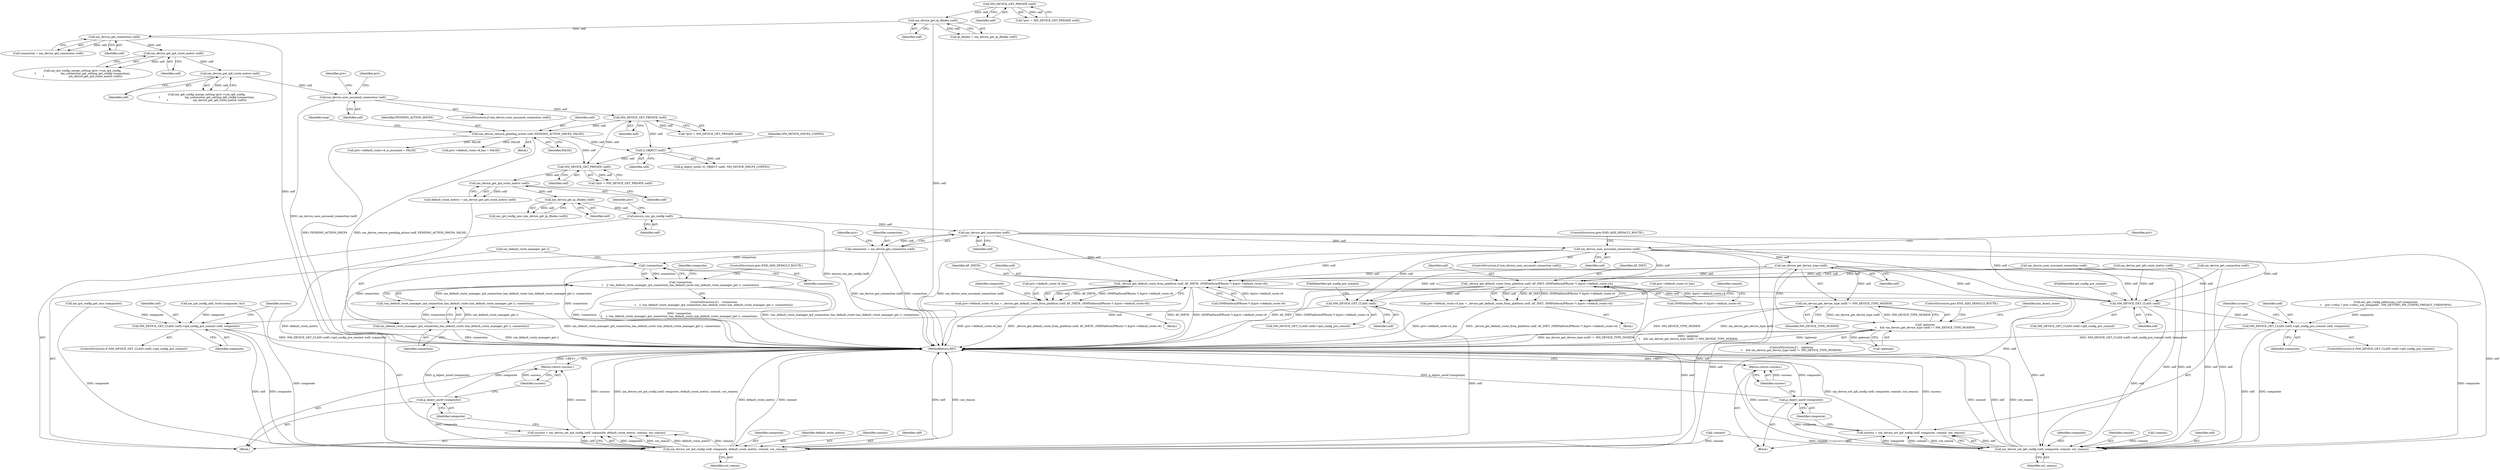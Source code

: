 digraph "0_NetworkManager_d5fc88e573fa58b93034b04d35a2454f5d28cad9@API" {
"1004829" [label="(Call,nm_device_get_connection (self))"];
"1004780" [label="(Call,ensure_con_ipx_config (self))"];
"1004778" [label="(Call,nm_device_get_ip_ifindex (self))"];
"1004758" [label="(Call,nm_device_get_ip4_route_metric (self))"];
"1004749" [label="(Call,NM_DEVICE_GET_PRIVATE (self))"];
"1004715" [label="(Call,nm_device_remove_pending_action (self, PENDING_ACTION_DHCP4, FALSE))"];
"1004691" [label="(Call,NM_DEVICE_GET_PRIVATE (self))"];
"1004668" [label="(Call,nm_device_uses_assumed_connection (self))"];
"1004665" [label="(Call,nm_device_get_ip6_route_metric (self))"];
"1004657" [label="(Call,nm_device_get_ip4_route_metric (self))"];
"1004633" [label="(Call,nm_device_get_connection (self))"];
"1004611" [label="(Call,nm_device_get_ip_ifindex (self))"];
"1004606" [label="(Call,NM_DEVICE_GET_PRIVATE (self))"];
"1004742" [label="(Call,G_OBJECT (self))"];
"1004827" [label="(Call,connection = nm_device_get_connection (self))"];
"1004863" [label="(Call,!connection)"];
"1004862" [label="(Call,!connection\n\t    || !nm_default_route_manager_ip4_connection_has_default_route (nm_default_route_manager_get (), connection))"];
"1004866" [label="(Call,nm_default_route_manager_ip4_connection_has_default_route (nm_default_route_manager_get (), connection))"];
"1004865" [label="(Call,!nm_default_route_manager_ip4_connection_has_default_route (nm_default_route_manager_get (), connection))"];
"1004851" [label="(Call,nm_device_uses_assumed_connection (self))"];
"1004885" [label="(Call,nm_device_get_device_type (self))"];
"1004884" [label="(Call,nm_device_get_device_type (self) != NM_DEVICE_TYPE_MODEM)"];
"1004881" [label="(Call,!gateway\n\t    && nm_device_get_device_type (self) != NM_DEVICE_TYPE_MODEM)"];
"1005005" [label="(Call,_device_get_default_route_from_platform (self, AF_INET, (NMPlatformIPRoute *) &priv->default_route.v4))"];
"1004999" [label="(Call,priv->default_route.v4_has = _device_get_default_route_from_platform (self, AF_INET, (NMPlatformIPRoute *) &priv->default_route.v4))"];
"1005021" [label="(Call,NM_DEVICE_GET_CLASS (self))"];
"1005024" [label="(Call,NM_DEVICE_GET_CLASS (self)->ip4_config_pre_commit (self, composite))"];
"1005029" [label="(Call,nm_device_set_ip4_config (self, composite, default_route_metric, commit, out_reason))"];
"1005027" [label="(Call,success = nm_device_set_ip4_config (self, composite, default_route_metric, commit, out_reason))"];
"1005037" [label="(Return,return success;)"];
"1005035" [label="(Call,g_object_unref (composite))"];
"1006191" [label="(Call,_device_get_default_route_from_platform (self, AF_INET6, (NMPlatformIPRoute *) &priv->default_route.v6))"];
"1006185" [label="(Call,priv->default_route.v6_has = _device_get_default_route_from_platform (self, AF_INET6, (NMPlatformIPRoute *) &priv->default_route.v6))"];
"1006217" [label="(Call,NM_DEVICE_GET_CLASS (self))"];
"1006220" [label="(Call,NM_DEVICE_GET_CLASS (self)->ip6_config_pre_commit (self, composite))"];
"1006225" [label="(Call,nm_device_set_ip6_config (self, composite, commit, out_reason))"];
"1006223" [label="(Call,success = nm_device_set_ip6_config (self, composite, commit, out_reason))"];
"1006232" [label="(Return,return success;)"];
"1006230" [label="(Call,g_object_unref (composite))"];
"1004756" [label="(Call,default_route_metric = nm_device_get_ip4_route_metric (self))"];
"1006219" [label="(FieldIdentifier,ip6_config_pre_commit)"];
"1004830" [label="(Identifier,self)"];
"1004673" [label="(Identifier,priv)"];
"1004998" [label="(Block,)"];
"1004750" [label="(Identifier,self)"];
"1006227" [label="(Identifier,composite)"];
"1004690" [label="(Identifier,priv)"];
"1006191" [label="(Call,_device_get_default_route_from_platform (self, AF_INET6, (NMPlatformIPRoute *) &priv->default_route.v6))"];
"1004742" [label="(Call,G_OBJECT (self))"];
"1004784" [label="(Identifier,priv)"];
"1006230" [label="(Call,g_object_unref (composite))"];
"1005031" [label="(Identifier,composite)"];
"1004691" [label="(Call,NM_DEVICE_GET_PRIVATE (self))"];
"1004958" [label="(Call,nm_ip4_config_get_mss (composite))"];
"1004633" [label="(Call,nm_device_get_connection (self))"];
"1004667" [label="(ControlStructure,if (nm_device_uses_assumed_connection (self)))"];
"1006225" [label="(Call,nm_device_set_ip6_config (self, composite, commit, out_reason))"];
"1006193" [label="(Identifier,AF_INET6)"];
"1005032" [label="(Identifier,default_route_metric)"];
"1004747" [label="(Call,*priv = NM_DEVICE_GET_PRIVATE (self))"];
"1004866" [label="(Call,nm_default_route_manager_ip4_connection_has_default_route (nm_default_route_manager_get (), connection))"];
"1005000" [label="(Call,priv->default_route.v4_has)"];
"1005037" [label="(Return,return success;)"];
"1006222" [label="(Identifier,composite)"];
"1006220" [label="(Call,NM_DEVICE_GET_CLASS (self)->ip6_config_pre_commit (self, composite))"];
"1005005" [label="(Call,_device_get_default_route_from_platform (self, AF_INET, (NMPlatformIPRoute *) &priv->default_route.v4))"];
"1004887" [label="(Identifier,NM_DEVICE_TYPE_MODEM)"];
"1005007" [label="(Identifier,AF_INET)"];
"1005022" [label="(Identifier,self)"];
"1004873" [label="(Identifier,composite)"];
"1004611" [label="(Call,nm_device_get_ip_ifindex (self))"];
"1005026" [label="(Identifier,composite)"];
"1004869" [label="(ControlStructure,goto END_ADD_DEFAULT_ROUTE;)"];
"1005035" [label="(Call,g_object_unref (composite))"];
"1004987" [label="(Call,nm_ip4_config_add_route (composite, &r))"];
"1005029" [label="(Call,nm_device_set_ip4_config (self, composite, default_route_metric, commit, out_reason))"];
"1006192" [label="(Identifier,self)"];
"1004834" [label="(Identifier,priv)"];
"1004718" [label="(Identifier,FALSE)"];
"1004607" [label="(Identifier,self)"];
"1004885" [label="(Call,nm_device_get_device_type (self))"];
"1006221" [label="(Identifier,self)"];
"1004759" [label="(Identifier,self)"];
"1006202" [label="(Call,nm_ip6_config_addresses_sort (composite,\n\t    priv->rdisc ? priv->rdisc_use_tempaddr : NM_SETTING_IP6_CONFIG_PRIVACY_UNKNOWN))"];
"1004863" [label="(Call,!connection)"];
"1004880" [label="(ControlStructure,if (   !gateway\n\t    && nm_device_get_device_type (self) != NM_DEVICE_TYPE_MODEM))"];
"1006218" [label="(Identifier,self)"];
"1004853" [label="(ControlStructure,goto END_ADD_DEFAULT_ROUTE;)"];
"1004659" [label="(Call,nm_ip6_config_merge_setting (priv->con_ip6_config,\n\t                             nm_connection_get_setting_ip6_config (connection),\n\t                             nm_device_get_ip6_route_metric (self)))"];
"1004651" [label="(Call,nm_ip4_config_merge_setting (priv->con_ip4_config,\n\t                             nm_connection_get_setting_ip4_config (connection),\n\t                             nm_device_get_ip4_route_metric (self)))"];
"1004850" [label="(ControlStructure,if (nm_device_uses_assumed_connection (self)))"];
"1005008" [label="(Call,(NMPlatformIPRoute *) &priv->default_route.v4)"];
"1006223" [label="(Call,success = nm_device_set_ip6_config (self, composite, commit, out_reason))"];
"1004689" [label="(Call,*priv = NM_DEVICE_GET_PRIVATE (self))"];
"1005025" [label="(Identifier,self)"];
"1004749" [label="(Call,NM_DEVICE_GET_PRIVATE (self))"];
"1005033" [label="(Identifier,commit)"];
"1004828" [label="(Identifier,connection)"];
"1005019" [label="(ControlStructure,if (NM_DEVICE_GET_CLASS (self)->ip4_config_pre_commit))"];
"1006229" [label="(Identifier,out_reason)"];
"1004780" [label="(Call,ensure_con_ipx_config (self))"];
"1005021" [label="(Call,NM_DEVICE_GET_CLASS (self))"];
"1005038" [label="(Identifier,success)"];
"1004999" [label="(Call,priv->default_route.v4_has = _device_get_default_route_from_platform (self, AF_INET, (NMPlatformIPRoute *) &priv->default_route.v4))"];
"1004658" [label="(Identifier,self)"];
"1004612" [label="(Identifier,self)"];
"1004867" [label="(Call,nm_default_route_manager_get ())"];
"1005027" [label="(Call,success = nm_device_set_ip4_config (self, composite, default_route_metric, commit, out_reason))"];
"1005023" [label="(FieldIdentifier,ip4_config_pre_commit)"];
"1006194" [label="(Call,(NMPlatformIPRoute *) &priv->default_route.v6)"];
"1004781" [label="(Identifier,self)"];
"1004888" [label="(ControlStructure,goto END_ADD_DEFAULT_ROUTE;)"];
"1005034" [label="(Identifier,out_reason)"];
"1004631" [label="(Call,connection = nm_device_get_connection (self))"];
"1005020" [label="(Call,NM_DEVICE_GET_CLASS (self)->ip4_config_pre_commit)"];
"1004827" [label="(Call,connection = nm_device_get_connection (self))"];
"1004881" [label="(Call,!gateway\n\t    && nm_device_get_device_type (self) != NM_DEVICE_TYPE_MODEM)"];
"1004634" [label="(Identifier,self)"];
"1004745" [label="(Block,)"];
"1006184" [label="(Block,)"];
"1006233" [label="(Identifier,success)"];
"1005036" [label="(Identifier,composite)"];
"1006224" [label="(Identifier,success)"];
"1005024" [label="(Call,NM_DEVICE_GET_CLASS (self)->ip4_config_pre_commit (self, composite))"];
"1004886" [label="(Identifier,self)"];
"1006228" [label="(Identifier,commit)"];
"1004665" [label="(Call,nm_device_get_ip6_route_metric (self))"];
"1004852" [label="(Identifier,self)"];
"1004884" [label="(Call,nm_device_get_device_type (self) != NM_DEVICE_TYPE_MODEM)"];
"1004758" [label="(Call,nm_device_get_ip4_route_metric (self))"];
"1004666" [label="(Identifier,self)"];
"1004890" [label="(Identifier,has_direct_route)"];
"1005030" [label="(Identifier,self)"];
"1006216" [label="(Call,NM_DEVICE_GET_CLASS (self)->ip6_config_pre_commit)"];
"1004865" [label="(Call,!nm_default_route_manager_ip4_connection_has_default_route (nm_default_route_manager_get (), connection))"];
"1004846" [label="(Call,!commit)"];
"1004720" [label="(Identifier,stop)"];
"1004861" [label="(ControlStructure,if (   !connection\n\t    || !nm_default_route_manager_ip4_connection_has_default_route (nm_default_route_manager_get (), connection)))"];
"1006217" [label="(Call,NM_DEVICE_GET_CLASS (self))"];
"1006203" [label="(Identifier,composite)"];
"1006040" [label="(Call,!commit)"];
"1004717" [label="(Identifier,PENDING_ACTION_DHCP4)"];
"1006185" [label="(Call,priv->default_route.v6_has = _device_get_default_route_from_platform (self, AF_INET6, (NMPlatformIPRoute *) &priv->default_route.v6))"];
"1007368" [label="(MethodReturn,RET)"];
"1004609" [label="(Call,ip_ifindex = nm_device_get_ip_ifindex (self))"];
"1006023" [label="(Call,nm_device_get_connection (self))"];
"1004777" [label="(Call,nm_ip4_config_new (nm_device_get_ip_ifindex (self)))"];
"1005017" [label="(Identifier,commit)"];
"1004744" [label="(Identifier,NM_DEVICE_DHCP4_CONFIG)"];
"1004778" [label="(Call,nm_device_get_ip_ifindex (self))"];
"1004854" [label="(Call,priv->default_route.v4_is_assumed = FALSE)"];
"1004692" [label="(Identifier,self)"];
"1005006" [label="(Identifier,self)"];
"1004779" [label="(Identifier,self)"];
"1004882" [label="(Call,!gateway)"];
"1004606" [label="(Call,NM_DEVICE_GET_PRIVATE (self))"];
"1004868" [label="(Identifier,connection)"];
"1005028" [label="(Identifier,success)"];
"1004741" [label="(Call,g_object_notify (G_OBJECT (self), NM_DEVICE_DHCP4_CONFIG))"];
"1005947" [label="(Block,)"];
"1004668" [label="(Call,nm_device_uses_assumed_connection (self))"];
"1004604" [label="(Call,*priv = NM_DEVICE_GET_PRIVATE (self))"];
"1004716" [label="(Identifier,self)"];
"1004657" [label="(Call,nm_device_get_ip4_route_metric (self))"];
"1006215" [label="(ControlStructure,if (NM_DEVICE_GET_CLASS (self)->ip6_config_pre_commit))"];
"1004829" [label="(Call,nm_device_get_connection (self))"];
"1006186" [label="(Call,priv->default_route.v6_has)"];
"1004715" [label="(Call,nm_device_remove_pending_action (self, PENDING_ACTION_DHCP4, FALSE))"];
"1004669" [label="(Identifier,self)"];
"1004857" [label="(Identifier,priv)"];
"1006045" [label="(Call,nm_device_uses_assumed_connection (self))"];
"1006232" [label="(Return,return success;)"];
"1004864" [label="(Identifier,connection)"];
"1004851" [label="(Call,nm_device_uses_assumed_connection (self))"];
"1006226" [label="(Identifier,self)"];
"1004743" [label="(Identifier,self)"];
"1004831" [label="(Call,priv->default_route.v4_has = FALSE)"];
"1004697" [label="(Block,)"];
"1006231" [label="(Identifier,composite)"];
"1004862" [label="(Call,!connection\n\t    || !nm_default_route_manager_ip4_connection_has_default_route (nm_default_route_manager_get (), connection))"];
"1006133" [label="(Call,nm_device_get_ip6_route_metric (self))"];
"1004829" -> "1004827"  [label="AST: "];
"1004829" -> "1004830"  [label="CFG: "];
"1004830" -> "1004829"  [label="AST: "];
"1004827" -> "1004829"  [label="CFG: "];
"1004829" -> "1004827"  [label="DDG: self"];
"1004780" -> "1004829"  [label="DDG: self"];
"1004829" -> "1004851"  [label="DDG: self"];
"1004829" -> "1006191"  [label="DDG: self"];
"1004829" -> "1006217"  [label="DDG: self"];
"1004829" -> "1006225"  [label="DDG: self"];
"1004780" -> "1004745"  [label="AST: "];
"1004780" -> "1004781"  [label="CFG: "];
"1004781" -> "1004780"  [label="AST: "];
"1004784" -> "1004780"  [label="CFG: "];
"1004780" -> "1007368"  [label="DDG: ensure_con_ipx_config (self)"];
"1004778" -> "1004780"  [label="DDG: self"];
"1004778" -> "1004777"  [label="AST: "];
"1004778" -> "1004779"  [label="CFG: "];
"1004779" -> "1004778"  [label="AST: "];
"1004777" -> "1004778"  [label="CFG: "];
"1004778" -> "1004777"  [label="DDG: self"];
"1004758" -> "1004778"  [label="DDG: self"];
"1004758" -> "1004756"  [label="AST: "];
"1004758" -> "1004759"  [label="CFG: "];
"1004759" -> "1004758"  [label="AST: "];
"1004756" -> "1004758"  [label="CFG: "];
"1004758" -> "1004756"  [label="DDG: self"];
"1004749" -> "1004758"  [label="DDG: self"];
"1004749" -> "1004747"  [label="AST: "];
"1004749" -> "1004750"  [label="CFG: "];
"1004750" -> "1004749"  [label="AST: "];
"1004747" -> "1004749"  [label="CFG: "];
"1004749" -> "1004747"  [label="DDG: self"];
"1004715" -> "1004749"  [label="DDG: self"];
"1004691" -> "1004749"  [label="DDG: self"];
"1004742" -> "1004749"  [label="DDG: self"];
"1004715" -> "1004697"  [label="AST: "];
"1004715" -> "1004718"  [label="CFG: "];
"1004716" -> "1004715"  [label="AST: "];
"1004717" -> "1004715"  [label="AST: "];
"1004718" -> "1004715"  [label="AST: "];
"1004720" -> "1004715"  [label="CFG: "];
"1004715" -> "1007368"  [label="DDG: PENDING_ACTION_DHCP4"];
"1004715" -> "1007368"  [label="DDG: nm_device_remove_pending_action (self, PENDING_ACTION_DHCP4, FALSE)"];
"1004691" -> "1004715"  [label="DDG: self"];
"1004715" -> "1004742"  [label="DDG: self"];
"1004715" -> "1004831"  [label="DDG: FALSE"];
"1004715" -> "1004854"  [label="DDG: FALSE"];
"1004691" -> "1004689"  [label="AST: "];
"1004691" -> "1004692"  [label="CFG: "];
"1004692" -> "1004691"  [label="AST: "];
"1004689" -> "1004691"  [label="CFG: "];
"1004691" -> "1004689"  [label="DDG: self"];
"1004668" -> "1004691"  [label="DDG: self"];
"1004691" -> "1004742"  [label="DDG: self"];
"1004668" -> "1004667"  [label="AST: "];
"1004668" -> "1004669"  [label="CFG: "];
"1004669" -> "1004668"  [label="AST: "];
"1004673" -> "1004668"  [label="CFG: "];
"1004690" -> "1004668"  [label="CFG: "];
"1004668" -> "1007368"  [label="DDG: nm_device_uses_assumed_connection (self)"];
"1004665" -> "1004668"  [label="DDG: self"];
"1004665" -> "1004659"  [label="AST: "];
"1004665" -> "1004666"  [label="CFG: "];
"1004666" -> "1004665"  [label="AST: "];
"1004659" -> "1004665"  [label="CFG: "];
"1004665" -> "1004659"  [label="DDG: self"];
"1004657" -> "1004665"  [label="DDG: self"];
"1004657" -> "1004651"  [label="AST: "];
"1004657" -> "1004658"  [label="CFG: "];
"1004658" -> "1004657"  [label="AST: "];
"1004651" -> "1004657"  [label="CFG: "];
"1004657" -> "1004651"  [label="DDG: self"];
"1004633" -> "1004657"  [label="DDG: self"];
"1004633" -> "1004631"  [label="AST: "];
"1004633" -> "1004634"  [label="CFG: "];
"1004634" -> "1004633"  [label="AST: "];
"1004631" -> "1004633"  [label="CFG: "];
"1004633" -> "1007368"  [label="DDG: self"];
"1004633" -> "1004631"  [label="DDG: self"];
"1004611" -> "1004633"  [label="DDG: self"];
"1004611" -> "1004609"  [label="AST: "];
"1004611" -> "1004612"  [label="CFG: "];
"1004612" -> "1004611"  [label="AST: "];
"1004609" -> "1004611"  [label="CFG: "];
"1004611" -> "1007368"  [label="DDG: self"];
"1004611" -> "1004609"  [label="DDG: self"];
"1004606" -> "1004611"  [label="DDG: self"];
"1004606" -> "1004604"  [label="AST: "];
"1004606" -> "1004607"  [label="CFG: "];
"1004607" -> "1004606"  [label="AST: "];
"1004604" -> "1004606"  [label="CFG: "];
"1004606" -> "1004604"  [label="DDG: self"];
"1004742" -> "1004741"  [label="AST: "];
"1004742" -> "1004743"  [label="CFG: "];
"1004743" -> "1004742"  [label="AST: "];
"1004744" -> "1004742"  [label="CFG: "];
"1004742" -> "1004741"  [label="DDG: self"];
"1004827" -> "1004745"  [label="AST: "];
"1004828" -> "1004827"  [label="AST: "];
"1004834" -> "1004827"  [label="CFG: "];
"1004827" -> "1007368"  [label="DDG: nm_device_get_connection (self)"];
"1004827" -> "1007368"  [label="DDG: connection"];
"1004827" -> "1004863"  [label="DDG: connection"];
"1004863" -> "1004862"  [label="AST: "];
"1004863" -> "1004864"  [label="CFG: "];
"1004864" -> "1004863"  [label="AST: "];
"1004867" -> "1004863"  [label="CFG: "];
"1004862" -> "1004863"  [label="CFG: "];
"1004863" -> "1007368"  [label="DDG: connection"];
"1004863" -> "1004862"  [label="DDG: connection"];
"1004863" -> "1004866"  [label="DDG: connection"];
"1004862" -> "1004861"  [label="AST: "];
"1004862" -> "1004865"  [label="CFG: "];
"1004865" -> "1004862"  [label="AST: "];
"1004869" -> "1004862"  [label="CFG: "];
"1004873" -> "1004862"  [label="CFG: "];
"1004862" -> "1007368"  [label="DDG: !connection"];
"1004862" -> "1007368"  [label="DDG: !connection\n\t    || !nm_default_route_manager_ip4_connection_has_default_route (nm_default_route_manager_get (), connection)"];
"1004862" -> "1007368"  [label="DDG: !nm_default_route_manager_ip4_connection_has_default_route (nm_default_route_manager_get (), connection)"];
"1004865" -> "1004862"  [label="DDG: nm_default_route_manager_ip4_connection_has_default_route (nm_default_route_manager_get (), connection)"];
"1004866" -> "1004865"  [label="AST: "];
"1004866" -> "1004868"  [label="CFG: "];
"1004867" -> "1004866"  [label="AST: "];
"1004868" -> "1004866"  [label="AST: "];
"1004865" -> "1004866"  [label="CFG: "];
"1004866" -> "1007368"  [label="DDG: connection"];
"1004866" -> "1007368"  [label="DDG: nm_default_route_manager_get ()"];
"1004866" -> "1004865"  [label="DDG: nm_default_route_manager_get ()"];
"1004866" -> "1004865"  [label="DDG: connection"];
"1004865" -> "1007368"  [label="DDG: nm_default_route_manager_ip4_connection_has_default_route (nm_default_route_manager_get (), connection)"];
"1004851" -> "1004850"  [label="AST: "];
"1004851" -> "1004852"  [label="CFG: "];
"1004852" -> "1004851"  [label="AST: "];
"1004853" -> "1004851"  [label="CFG: "];
"1004857" -> "1004851"  [label="CFG: "];
"1004851" -> "1007368"  [label="DDG: nm_device_uses_assumed_connection (self)"];
"1004851" -> "1004885"  [label="DDG: self"];
"1004851" -> "1005005"  [label="DDG: self"];
"1004851" -> "1005021"  [label="DDG: self"];
"1004851" -> "1005029"  [label="DDG: self"];
"1004851" -> "1006191"  [label="DDG: self"];
"1004851" -> "1006217"  [label="DDG: self"];
"1004851" -> "1006225"  [label="DDG: self"];
"1004885" -> "1004884"  [label="AST: "];
"1004885" -> "1004886"  [label="CFG: "];
"1004886" -> "1004885"  [label="AST: "];
"1004887" -> "1004885"  [label="CFG: "];
"1004885" -> "1004884"  [label="DDG: self"];
"1004885" -> "1005005"  [label="DDG: self"];
"1004885" -> "1005021"  [label="DDG: self"];
"1004885" -> "1005029"  [label="DDG: self"];
"1004885" -> "1006191"  [label="DDG: self"];
"1004885" -> "1006217"  [label="DDG: self"];
"1004885" -> "1006225"  [label="DDG: self"];
"1004884" -> "1004881"  [label="AST: "];
"1004884" -> "1004887"  [label="CFG: "];
"1004887" -> "1004884"  [label="AST: "];
"1004881" -> "1004884"  [label="CFG: "];
"1004884" -> "1007368"  [label="DDG: NM_DEVICE_TYPE_MODEM"];
"1004884" -> "1007368"  [label="DDG: nm_device_get_device_type (self)"];
"1004884" -> "1004881"  [label="DDG: nm_device_get_device_type (self)"];
"1004884" -> "1004881"  [label="DDG: NM_DEVICE_TYPE_MODEM"];
"1004881" -> "1004880"  [label="AST: "];
"1004881" -> "1004882"  [label="CFG: "];
"1004882" -> "1004881"  [label="AST: "];
"1004888" -> "1004881"  [label="CFG: "];
"1004890" -> "1004881"  [label="CFG: "];
"1004881" -> "1007368"  [label="DDG: nm_device_get_device_type (self) != NM_DEVICE_TYPE_MODEM"];
"1004881" -> "1007368"  [label="DDG: !gateway\n\t    && nm_device_get_device_type (self) != NM_DEVICE_TYPE_MODEM"];
"1004881" -> "1007368"  [label="DDG: !gateway"];
"1004882" -> "1004881"  [label="DDG: gateway"];
"1005005" -> "1004999"  [label="AST: "];
"1005005" -> "1005008"  [label="CFG: "];
"1005006" -> "1005005"  [label="AST: "];
"1005007" -> "1005005"  [label="AST: "];
"1005008" -> "1005005"  [label="AST: "];
"1004999" -> "1005005"  [label="CFG: "];
"1005005" -> "1007368"  [label="DDG: AF_INET"];
"1005005" -> "1007368"  [label="DDG: (NMPlatformIPRoute *) &priv->default_route.v4"];
"1005005" -> "1004999"  [label="DDG: self"];
"1005005" -> "1004999"  [label="DDG: AF_INET"];
"1005005" -> "1004999"  [label="DDG: (NMPlatformIPRoute *) &priv->default_route.v4"];
"1005008" -> "1005005"  [label="DDG: &priv->default_route.v4"];
"1005005" -> "1005021"  [label="DDG: self"];
"1005005" -> "1005029"  [label="DDG: self"];
"1004999" -> "1004998"  [label="AST: "];
"1005000" -> "1004999"  [label="AST: "];
"1005017" -> "1004999"  [label="CFG: "];
"1004999" -> "1007368"  [label="DDG: _device_get_default_route_from_platform (self, AF_INET, (NMPlatformIPRoute *) &priv->default_route.v4)"];
"1004999" -> "1007368"  [label="DDG: priv->default_route.v4_has"];
"1005021" -> "1005020"  [label="AST: "];
"1005021" -> "1005022"  [label="CFG: "];
"1005022" -> "1005021"  [label="AST: "];
"1005023" -> "1005021"  [label="CFG: "];
"1005021" -> "1005024"  [label="DDG: self"];
"1005021" -> "1005029"  [label="DDG: self"];
"1005024" -> "1005019"  [label="AST: "];
"1005024" -> "1005026"  [label="CFG: "];
"1005025" -> "1005024"  [label="AST: "];
"1005026" -> "1005024"  [label="AST: "];
"1005028" -> "1005024"  [label="CFG: "];
"1005024" -> "1007368"  [label="DDG: NM_DEVICE_GET_CLASS (self)->ip4_config_pre_commit (self, composite)"];
"1004987" -> "1005024"  [label="DDG: composite"];
"1004958" -> "1005024"  [label="DDG: composite"];
"1005024" -> "1005029"  [label="DDG: self"];
"1005024" -> "1005029"  [label="DDG: composite"];
"1005029" -> "1005027"  [label="AST: "];
"1005029" -> "1005034"  [label="CFG: "];
"1005030" -> "1005029"  [label="AST: "];
"1005031" -> "1005029"  [label="AST: "];
"1005032" -> "1005029"  [label="AST: "];
"1005033" -> "1005029"  [label="AST: "];
"1005034" -> "1005029"  [label="AST: "];
"1005027" -> "1005029"  [label="CFG: "];
"1005029" -> "1007368"  [label="DDG: default_route_metric"];
"1005029" -> "1007368"  [label="DDG: commit"];
"1005029" -> "1007368"  [label="DDG: self"];
"1005029" -> "1007368"  [label="DDG: out_reason"];
"1005029" -> "1005027"  [label="DDG: composite"];
"1005029" -> "1005027"  [label="DDG: out_reason"];
"1005029" -> "1005027"  [label="DDG: default_route_metric"];
"1005029" -> "1005027"  [label="DDG: commit"];
"1005029" -> "1005027"  [label="DDG: self"];
"1004987" -> "1005029"  [label="DDG: composite"];
"1004958" -> "1005029"  [label="DDG: composite"];
"1004756" -> "1005029"  [label="DDG: default_route_metric"];
"1004846" -> "1005029"  [label="DDG: commit"];
"1005029" -> "1005035"  [label="DDG: composite"];
"1005027" -> "1004745"  [label="AST: "];
"1005028" -> "1005027"  [label="AST: "];
"1005036" -> "1005027"  [label="CFG: "];
"1005027" -> "1007368"  [label="DDG: nm_device_set_ip4_config (self, composite, default_route_metric, commit, out_reason)"];
"1005027" -> "1007368"  [label="DDG: success"];
"1005027" -> "1005037"  [label="DDG: success"];
"1005037" -> "1004745"  [label="AST: "];
"1005037" -> "1005038"  [label="CFG: "];
"1005038" -> "1005037"  [label="AST: "];
"1007368" -> "1005037"  [label="CFG: "];
"1005037" -> "1007368"  [label="DDG: <RET>"];
"1005038" -> "1005037"  [label="DDG: success"];
"1005035" -> "1004745"  [label="AST: "];
"1005035" -> "1005036"  [label="CFG: "];
"1005036" -> "1005035"  [label="AST: "];
"1005038" -> "1005035"  [label="CFG: "];
"1005035" -> "1007368"  [label="DDG: g_object_unref (composite)"];
"1005035" -> "1007368"  [label="DDG: composite"];
"1006191" -> "1006185"  [label="AST: "];
"1006191" -> "1006194"  [label="CFG: "];
"1006192" -> "1006191"  [label="AST: "];
"1006193" -> "1006191"  [label="AST: "];
"1006194" -> "1006191"  [label="AST: "];
"1006185" -> "1006191"  [label="CFG: "];
"1006191" -> "1007368"  [label="DDG: AF_INET6"];
"1006191" -> "1007368"  [label="DDG: (NMPlatformIPRoute *) &priv->default_route.v6"];
"1006191" -> "1006185"  [label="DDG: self"];
"1006191" -> "1006185"  [label="DDG: AF_INET6"];
"1006191" -> "1006185"  [label="DDG: (NMPlatformIPRoute *) &priv->default_route.v6"];
"1006023" -> "1006191"  [label="DDG: self"];
"1006045" -> "1006191"  [label="DDG: self"];
"1006133" -> "1006191"  [label="DDG: self"];
"1006194" -> "1006191"  [label="DDG: &priv->default_route.v6"];
"1006191" -> "1006217"  [label="DDG: self"];
"1006191" -> "1006225"  [label="DDG: self"];
"1006185" -> "1006184"  [label="AST: "];
"1006186" -> "1006185"  [label="AST: "];
"1006203" -> "1006185"  [label="CFG: "];
"1006185" -> "1007368"  [label="DDG: priv->default_route.v6_has"];
"1006185" -> "1007368"  [label="DDG: _device_get_default_route_from_platform (self, AF_INET6, (NMPlatformIPRoute *) &priv->default_route.v6)"];
"1006217" -> "1006216"  [label="AST: "];
"1006217" -> "1006218"  [label="CFG: "];
"1006218" -> "1006217"  [label="AST: "];
"1006219" -> "1006217"  [label="CFG: "];
"1006023" -> "1006217"  [label="DDG: self"];
"1006045" -> "1006217"  [label="DDG: self"];
"1006133" -> "1006217"  [label="DDG: self"];
"1006217" -> "1006220"  [label="DDG: self"];
"1006217" -> "1006225"  [label="DDG: self"];
"1006220" -> "1006215"  [label="AST: "];
"1006220" -> "1006222"  [label="CFG: "];
"1006221" -> "1006220"  [label="AST: "];
"1006222" -> "1006220"  [label="AST: "];
"1006224" -> "1006220"  [label="CFG: "];
"1006220" -> "1007368"  [label="DDG: NM_DEVICE_GET_CLASS (self)->ip6_config_pre_commit (self, composite)"];
"1006202" -> "1006220"  [label="DDG: composite"];
"1006220" -> "1006225"  [label="DDG: self"];
"1006220" -> "1006225"  [label="DDG: composite"];
"1006225" -> "1006223"  [label="AST: "];
"1006225" -> "1006229"  [label="CFG: "];
"1006226" -> "1006225"  [label="AST: "];
"1006227" -> "1006225"  [label="AST: "];
"1006228" -> "1006225"  [label="AST: "];
"1006229" -> "1006225"  [label="AST: "];
"1006223" -> "1006225"  [label="CFG: "];
"1006225" -> "1007368"  [label="DDG: commit"];
"1006225" -> "1007368"  [label="DDG: self"];
"1006225" -> "1007368"  [label="DDG: out_reason"];
"1006225" -> "1006223"  [label="DDG: self"];
"1006225" -> "1006223"  [label="DDG: composite"];
"1006225" -> "1006223"  [label="DDG: commit"];
"1006225" -> "1006223"  [label="DDG: out_reason"];
"1006023" -> "1006225"  [label="DDG: self"];
"1006045" -> "1006225"  [label="DDG: self"];
"1006133" -> "1006225"  [label="DDG: self"];
"1006202" -> "1006225"  [label="DDG: composite"];
"1006040" -> "1006225"  [label="DDG: commit"];
"1004846" -> "1006225"  [label="DDG: commit"];
"1006225" -> "1006230"  [label="DDG: composite"];
"1006223" -> "1005947"  [label="AST: "];
"1006224" -> "1006223"  [label="AST: "];
"1006231" -> "1006223"  [label="CFG: "];
"1006223" -> "1007368"  [label="DDG: nm_device_set_ip6_config (self, composite, commit, out_reason)"];
"1006223" -> "1007368"  [label="DDG: success"];
"1006223" -> "1006232"  [label="DDG: success"];
"1006232" -> "1005947"  [label="AST: "];
"1006232" -> "1006233"  [label="CFG: "];
"1006233" -> "1006232"  [label="AST: "];
"1007368" -> "1006232"  [label="CFG: "];
"1006232" -> "1007368"  [label="DDG: <RET>"];
"1006233" -> "1006232"  [label="DDG: success"];
"1006230" -> "1005947"  [label="AST: "];
"1006230" -> "1006231"  [label="CFG: "];
"1006231" -> "1006230"  [label="AST: "];
"1006233" -> "1006230"  [label="CFG: "];
"1006230" -> "1007368"  [label="DDG: composite"];
"1006230" -> "1007368"  [label="DDG: g_object_unref (composite)"];
}
